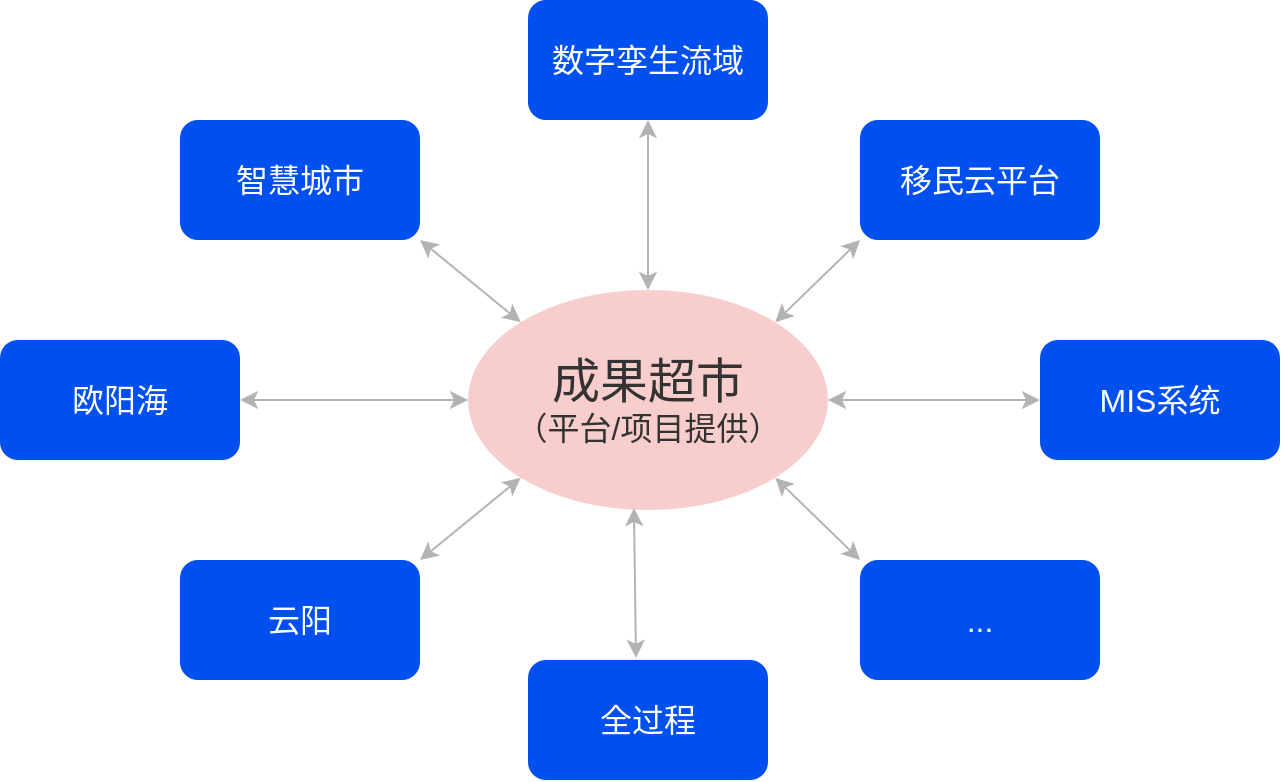 <mxfile version="24.2.7" type="github">
  <diagram name="第 1 页" id="O8LcyDFnGGGGe8PbeCCY">
    <mxGraphModel dx="1938" dy="1042" grid="1" gridSize="10" guides="1" tooltips="1" connect="1" arrows="1" fold="1" page="1" pageScale="1" pageWidth="827" pageHeight="1169" math="0" shadow="0">
      <root>
        <mxCell id="0" />
        <mxCell id="1" parent="0" />
        <mxCell id="IiTV8I8EML1BGxdbbj3v-1" value="数字孪生流域" style="rounded=1;whiteSpace=wrap;html=1;fontSize=16;fillColor=#0050ef;strokeColor=none;fontColor=#ffffff;" parent="1" vertex="1">
          <mxGeometry x="354" y="110" width="120" height="60" as="geometry" />
        </mxCell>
        <mxCell id="IiTV8I8EML1BGxdbbj3v-2" value="智慧城市" style="rounded=1;whiteSpace=wrap;html=1;fontSize=16;fillColor=#0050ef;fontColor=#ffffff;strokeColor=none;" parent="1" vertex="1">
          <mxGeometry x="180" y="170" width="120" height="60" as="geometry" />
        </mxCell>
        <mxCell id="IiTV8I8EML1BGxdbbj3v-3" value="移民云平台" style="rounded=1;whiteSpace=wrap;html=1;fontSize=16;fillColor=#0050ef;strokeColor=none;fontColor=#ffffff;" parent="1" vertex="1">
          <mxGeometry x="520" y="170" width="120" height="60" as="geometry" />
        </mxCell>
        <mxCell id="IiTV8I8EML1BGxdbbj3v-4" value="欧阳海" style="rounded=1;whiteSpace=wrap;html=1;fontSize=16;fillColor=#0050ef;strokeColor=none;fontColor=#ffffff;" parent="1" vertex="1">
          <mxGeometry x="90" y="280" width="120" height="60" as="geometry" />
        </mxCell>
        <mxCell id="IiTV8I8EML1BGxdbbj3v-5" value="MIS系统" style="rounded=1;whiteSpace=wrap;html=1;fontSize=16;fillColor=#0050ef;strokeColor=none;fontColor=#ffffff;" parent="1" vertex="1">
          <mxGeometry x="610" y="280" width="120" height="60" as="geometry" />
        </mxCell>
        <mxCell id="IiTV8I8EML1BGxdbbj3v-6" value="云阳" style="rounded=1;whiteSpace=wrap;html=1;fontSize=16;fillColor=#0050ef;strokeColor=none;fontColor=#ffffff;" parent="1" vertex="1">
          <mxGeometry x="180" y="390" width="120" height="60" as="geometry" />
        </mxCell>
        <mxCell id="IiTV8I8EML1BGxdbbj3v-7" value="..." style="rounded=1;whiteSpace=wrap;html=1;fontSize=16;fillColor=#0050ef;strokeColor=none;fontColor=#ffffff;" parent="1" vertex="1">
          <mxGeometry x="520" y="390" width="120" height="60" as="geometry" />
        </mxCell>
        <mxCell id="IiTV8I8EML1BGxdbbj3v-8" value="全过程" style="rounded=1;whiteSpace=wrap;html=1;fontSize=16;fillColor=#0050ef;strokeColor=none;fontColor=#ffffff;" parent="1" vertex="1">
          <mxGeometry x="354" y="440" width="120" height="60" as="geometry" />
        </mxCell>
        <mxCell id="IiTV8I8EML1BGxdbbj3v-9" value="&lt;font color=&quot;#333333&quot; style=&quot;font-size: 24px;&quot;&gt;成果超市&lt;/font&gt;&lt;div&gt;&lt;font color=&quot;#333333&quot; size=&quot;3&quot;&gt;（平台/项目提供）&lt;/font&gt;&lt;/div&gt;" style="ellipse;whiteSpace=wrap;html=1;fillColor=#f8cecc;strokeColor=none;" parent="1" vertex="1">
          <mxGeometry x="324" y="255" width="180" height="110" as="geometry" />
        </mxCell>
        <mxCell id="IiTV8I8EML1BGxdbbj3v-10" value="" style="endArrow=classic;startArrow=classic;html=1;rounded=0;exitX=0.5;exitY=0;exitDx=0;exitDy=0;fillColor=#1ba1e2;strokeColor=#B3B3B3;" parent="1" source="IiTV8I8EML1BGxdbbj3v-9" target="IiTV8I8EML1BGxdbbj3v-1" edge="1">
          <mxGeometry width="50" height="50" relative="1" as="geometry">
            <mxPoint x="390" y="410" as="sourcePoint" />
            <mxPoint x="440" y="360" as="targetPoint" />
          </mxGeometry>
        </mxCell>
        <mxCell id="IiTV8I8EML1BGxdbbj3v-11" value="" style="endArrow=classic;startArrow=classic;html=1;rounded=0;entryX=0;entryY=1;entryDx=0;entryDy=0;exitX=1;exitY=0;exitDx=0;exitDy=0;fillColor=#1ba1e2;strokeColor=#B3B3B3;" parent="1" source="IiTV8I8EML1BGxdbbj3v-9" target="IiTV8I8EML1BGxdbbj3v-3" edge="1">
          <mxGeometry width="50" height="50" relative="1" as="geometry">
            <mxPoint x="424" y="265" as="sourcePoint" />
            <mxPoint x="424" y="180" as="targetPoint" />
          </mxGeometry>
        </mxCell>
        <mxCell id="IiTV8I8EML1BGxdbbj3v-12" value="" style="endArrow=classic;startArrow=classic;html=1;rounded=0;exitX=1;exitY=0.5;exitDx=0;exitDy=0;entryX=0;entryY=0.5;entryDx=0;entryDy=0;fillColor=#1ba1e2;strokeColor=#B3B3B3;" parent="1" source="IiTV8I8EML1BGxdbbj3v-9" target="IiTV8I8EML1BGxdbbj3v-5" edge="1">
          <mxGeometry width="50" height="50" relative="1" as="geometry">
            <mxPoint x="434" y="275" as="sourcePoint" />
            <mxPoint x="434" y="190" as="targetPoint" />
          </mxGeometry>
        </mxCell>
        <mxCell id="IiTV8I8EML1BGxdbbj3v-13" value="" style="endArrow=classic;startArrow=classic;html=1;rounded=0;exitX=1;exitY=1;exitDx=0;exitDy=0;entryX=0;entryY=0;entryDx=0;entryDy=0;fillColor=#1ba1e2;strokeColor=#B3B3B3;" parent="1" source="IiTV8I8EML1BGxdbbj3v-9" target="IiTV8I8EML1BGxdbbj3v-7" edge="1">
          <mxGeometry width="50" height="50" relative="1" as="geometry">
            <mxPoint x="514" y="320" as="sourcePoint" />
            <mxPoint x="620" y="320" as="targetPoint" />
          </mxGeometry>
        </mxCell>
        <mxCell id="IiTV8I8EML1BGxdbbj3v-14" value="" style="endArrow=classic;startArrow=classic;html=1;rounded=0;exitX=0;exitY=0;exitDx=0;exitDy=0;entryX=1;entryY=1;entryDx=0;entryDy=0;fillColor=#1ba1e2;strokeColor=#B3B3B3;" parent="1" source="IiTV8I8EML1BGxdbbj3v-9" target="IiTV8I8EML1BGxdbbj3v-2" edge="1">
          <mxGeometry width="50" height="50" relative="1" as="geometry">
            <mxPoint x="424" y="265" as="sourcePoint" />
            <mxPoint x="424" y="180" as="targetPoint" />
          </mxGeometry>
        </mxCell>
        <mxCell id="IiTV8I8EML1BGxdbbj3v-15" value="" style="endArrow=classic;startArrow=classic;html=1;rounded=0;exitX=0;exitY=0.5;exitDx=0;exitDy=0;entryX=1;entryY=0.5;entryDx=0;entryDy=0;fillColor=#1ba1e2;strokeColor=#B3B3B3;" parent="1" source="IiTV8I8EML1BGxdbbj3v-9" target="IiTV8I8EML1BGxdbbj3v-4" edge="1">
          <mxGeometry width="50" height="50" relative="1" as="geometry">
            <mxPoint x="360" y="281" as="sourcePoint" />
            <mxPoint x="310" y="240" as="targetPoint" />
          </mxGeometry>
        </mxCell>
        <mxCell id="IiTV8I8EML1BGxdbbj3v-16" value="" style="endArrow=classic;startArrow=classic;html=1;rounded=0;exitX=0;exitY=1;exitDx=0;exitDy=0;entryX=1;entryY=0;entryDx=0;entryDy=0;fillColor=#1ba1e2;strokeColor=#B3B3B3;" parent="1" source="IiTV8I8EML1BGxdbbj3v-9" target="IiTV8I8EML1BGxdbbj3v-6" edge="1">
          <mxGeometry width="50" height="50" relative="1" as="geometry">
            <mxPoint x="334" y="320" as="sourcePoint" />
            <mxPoint x="220" y="320" as="targetPoint" />
          </mxGeometry>
        </mxCell>
        <mxCell id="IiTV8I8EML1BGxdbbj3v-17" value="" style="endArrow=classic;startArrow=classic;html=1;rounded=0;exitX=0.461;exitY=0.991;exitDx=0;exitDy=0;entryX=0.45;entryY=-0.017;entryDx=0;entryDy=0;exitPerimeter=0;entryPerimeter=0;fillColor=#1ba1e2;strokeColor=#B3B3B3;" parent="1" source="IiTV8I8EML1BGxdbbj3v-9" target="IiTV8I8EML1BGxdbbj3v-8" edge="1">
          <mxGeometry width="50" height="50" relative="1" as="geometry">
            <mxPoint x="360" y="359" as="sourcePoint" />
            <mxPoint x="310" y="400" as="targetPoint" />
          </mxGeometry>
        </mxCell>
      </root>
    </mxGraphModel>
  </diagram>
</mxfile>
